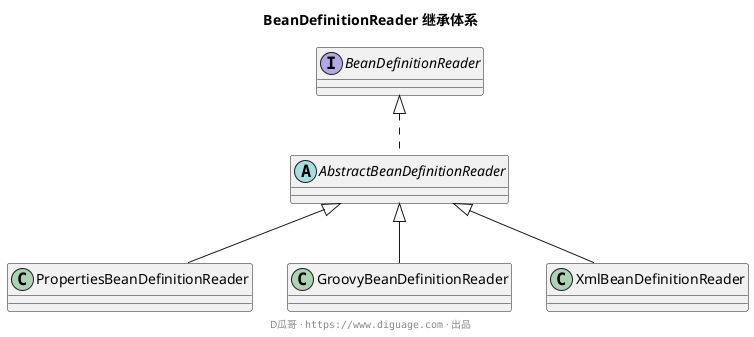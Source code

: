 @startuml
title **BeanDefinitionReader 继承体系**


interface BeanDefinitionReader
abstract class AbstractBeanDefinitionReader
class PropertiesBeanDefinitionReader
class GroovyBeanDefinitionReader
class XmlBeanDefinitionReader

BeanDefinitionReader <|.. AbstractBeanDefinitionReader
AbstractBeanDefinitionReader <|-- PropertiesBeanDefinitionReader
AbstractBeanDefinitionReader <|-- GroovyBeanDefinitionReader
AbstractBeanDefinitionReader <|-- XmlBeanDefinitionReader


footer D瓜哥 · ""https://www.diguage.com"" · 出品
@enduml
